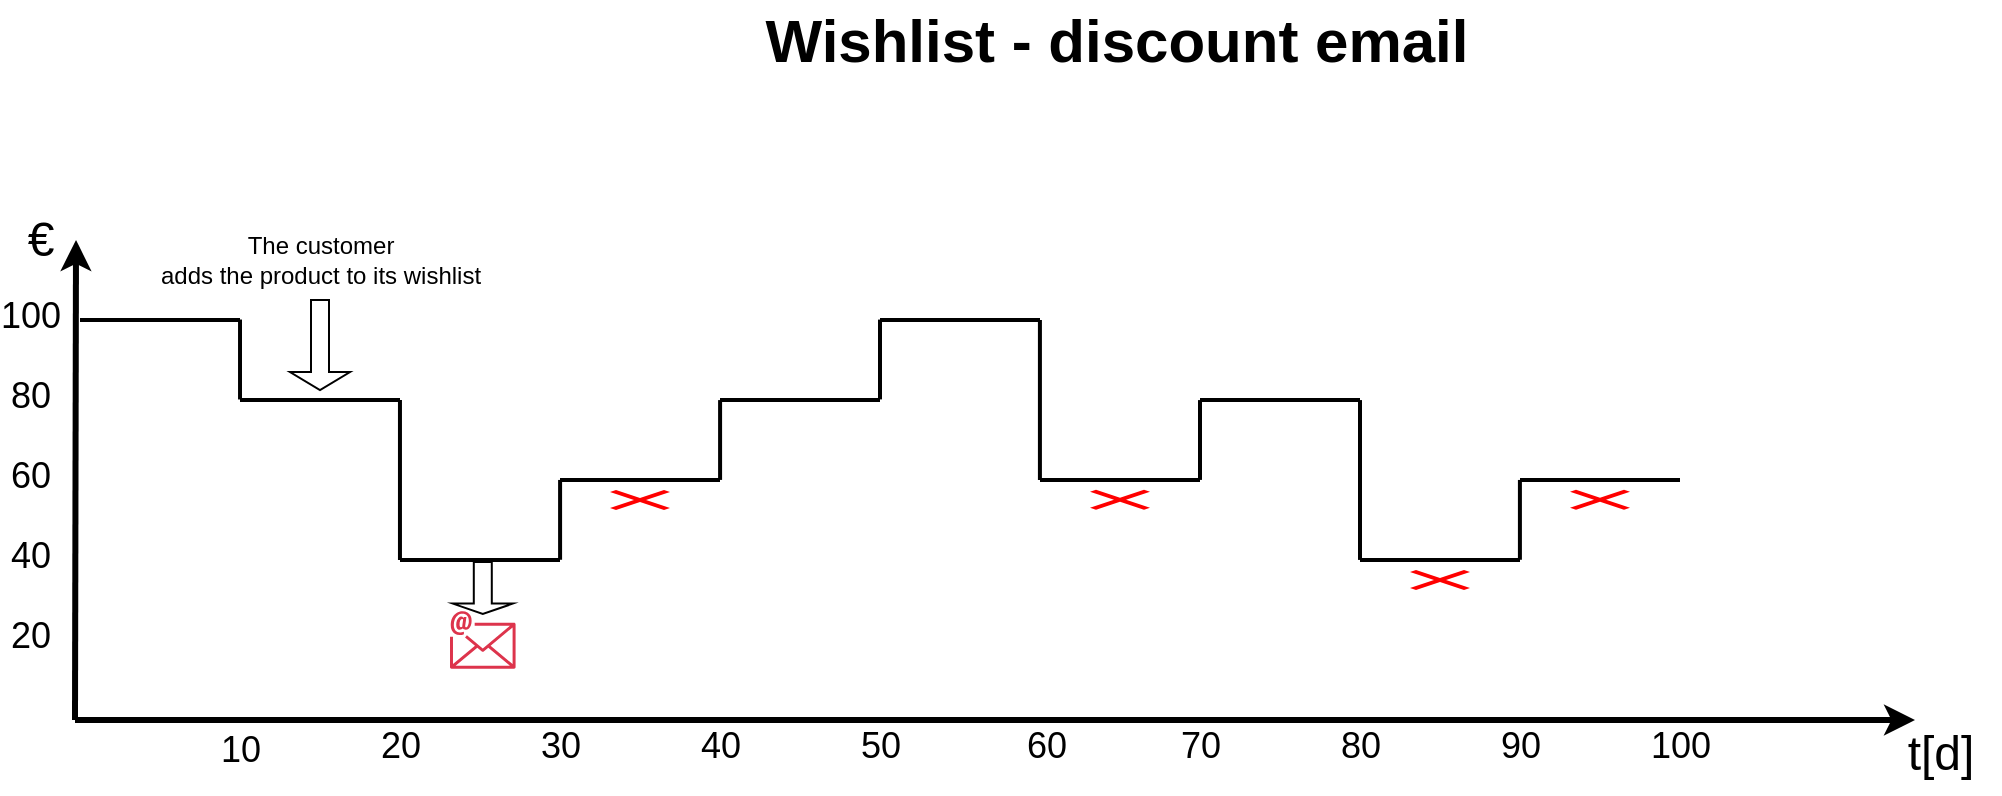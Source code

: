 <mxfile version="26.2.1">
  <diagram id="07fea595-8f29-1299-0266-81d95cde20df" name="Page-1">
    <mxGraphModel dx="-1311" dy="-379" grid="1" gridSize="10" guides="1" tooltips="1" connect="1" arrows="1" fold="1" page="1" pageScale="1" pageWidth="1169" pageHeight="827" background="none" math="0" shadow="0">
      <root>
        <mxCell id="0" />
        <mxCell id="1" parent="0" />
        <mxCell id="727" value="" style="edgeStyle=none;html=1;fontColor=#000000;strokeWidth=3;strokeColor=#000000;" parent="1" edge="1">
          <mxGeometry width="100" height="100" relative="1" as="geometry">
            <mxPoint x="2437.5" y="1200" as="sourcePoint" />
            <mxPoint x="2438" y="960" as="targetPoint" />
          </mxGeometry>
        </mxCell>
        <mxCell id="734" value="" style="edgeStyle=none;html=1;fontColor=#000000;strokeWidth=3;strokeColor=#000000;" parent="1" edge="1">
          <mxGeometry width="100" height="100" relative="1" as="geometry">
            <mxPoint x="2437.5" y="1200" as="sourcePoint" />
            <mxPoint x="3357.5" y="1200" as="targetPoint" />
          </mxGeometry>
        </mxCell>
        <mxCell id="736" value="10" style="text;spacingTop=-5;align=center;verticalAlign=middle;fontStyle=0;html=1;fontSize=18;points=[];strokeColor=none;" parent="1" vertex="1">
          <mxGeometry x="2460" y="1202" width="120" height="30" as="geometry" />
        </mxCell>
        <mxCell id="737" value="20" style="text;spacingTop=-5;align=center;verticalAlign=middle;fontStyle=0;html=1;fontSize=18;points=[];strokeColor=none;" parent="1" vertex="1">
          <mxGeometry x="2540" y="1200" width="120" height="30" as="geometry" />
        </mxCell>
        <mxCell id="738" value="30" style="text;spacingTop=-5;align=center;verticalAlign=middle;fontStyle=0;html=1;fontSize=18;points=[];strokeColor=none;" parent="1" vertex="1">
          <mxGeometry x="2620" y="1200" width="120" height="30" as="geometry" />
        </mxCell>
        <mxCell id="746" value="20" style="text;spacingTop=-5;align=center;verticalAlign=middle;fontStyle=0;html=1;fontSize=18;points=[]" parent="1" vertex="1">
          <mxGeometry x="2400" y="1150" width="30" height="20" as="geometry" />
        </mxCell>
        <mxCell id="749" value="Wishlist - discount email" style="text;spacingTop=-5;align=center;verticalAlign=middle;fontSize=30;fontStyle=1;html=1;points=[]" parent="1" vertex="1">
          <mxGeometry x="2552.5" y="840" width="810" height="45" as="geometry" />
        </mxCell>
        <mxCell id="752" value="40" style="text;spacingTop=-5;align=center;verticalAlign=middle;fontStyle=0;html=1;fontSize=18;points=[];strokeColor=none;" parent="1" vertex="1">
          <mxGeometry x="2700" y="1200" width="120" height="30" as="geometry" />
        </mxCell>
        <mxCell id="a5YcPVO9M3d51Q_ddzRe-755" value="&lt;font style=&quot;font-size: 24px;&quot;&gt;€&lt;/font&gt;" style="text;html=1;align=center;verticalAlign=middle;resizable=0;points=[];autosize=1;strokeColor=none;fillColor=none;" parent="1" vertex="1">
          <mxGeometry x="2400" y="940" width="40" height="40" as="geometry" />
        </mxCell>
        <mxCell id="a5YcPVO9M3d51Q_ddzRe-756" value="&lt;font style=&quot;font-size: 24px;&quot;&gt;t[d]&lt;/font&gt;" style="text;html=1;align=center;verticalAlign=middle;resizable=0;points=[];autosize=1;strokeColor=none;fillColor=none;" parent="1" vertex="1">
          <mxGeometry x="3340" y="1197" width="60" height="40" as="geometry" />
        </mxCell>
        <mxCell id="a5YcPVO9M3d51Q_ddzRe-757" value="50" style="text;spacingTop=-5;align=center;verticalAlign=middle;fontStyle=0;html=1;fontSize=18;points=[];strokeColor=none;" parent="1" vertex="1">
          <mxGeometry x="2780" y="1200" width="120" height="30" as="geometry" />
        </mxCell>
        <mxCell id="a5YcPVO9M3d51Q_ddzRe-758" value="60" style="text;spacingTop=-5;align=center;verticalAlign=middle;fontStyle=0;html=1;fontSize=18;points=[];strokeColor=none;" parent="1" vertex="1">
          <mxGeometry x="2863" y="1200" width="120" height="30" as="geometry" />
        </mxCell>
        <mxCell id="a5YcPVO9M3d51Q_ddzRe-759" value="70" style="text;spacingTop=-5;align=center;verticalAlign=middle;fontStyle=0;html=1;fontSize=18;points=[];strokeColor=none;" parent="1" vertex="1">
          <mxGeometry x="2940" y="1200" width="120" height="30" as="geometry" />
        </mxCell>
        <mxCell id="a5YcPVO9M3d51Q_ddzRe-760" value="80" style="text;spacingTop=-5;align=center;verticalAlign=middle;fontStyle=0;html=1;fontSize=18;points=[];strokeColor=none;" parent="1" vertex="1">
          <mxGeometry x="3020" y="1200" width="120" height="30" as="geometry" />
        </mxCell>
        <mxCell id="a5YcPVO9M3d51Q_ddzRe-761" value="90" style="text;spacingTop=-5;align=center;verticalAlign=middle;fontStyle=0;html=1;fontSize=18;points=[];strokeColor=none;" parent="1" vertex="1">
          <mxGeometry x="3100" y="1200" width="120" height="30" as="geometry" />
        </mxCell>
        <mxCell id="a5YcPVO9M3d51Q_ddzRe-762" value="100" style="text;spacingTop=-5;align=center;verticalAlign=middle;fontStyle=0;html=1;fontSize=18;points=[];strokeColor=none;" parent="1" vertex="1">
          <mxGeometry x="3180" y="1200" width="120" height="30" as="geometry" />
        </mxCell>
        <mxCell id="a5YcPVO9M3d51Q_ddzRe-763" value="40" style="text;spacingTop=-5;align=center;verticalAlign=middle;fontStyle=0;html=1;fontSize=18;points=[]" parent="1" vertex="1">
          <mxGeometry x="2400" y="1110" width="30" height="20" as="geometry" />
        </mxCell>
        <mxCell id="a5YcPVO9M3d51Q_ddzRe-764" value="60" style="text;spacingTop=-5;align=center;verticalAlign=middle;fontStyle=0;html=1;fontSize=18;points=[]" parent="1" vertex="1">
          <mxGeometry x="2400" y="1070" width="30" height="20" as="geometry" />
        </mxCell>
        <mxCell id="a5YcPVO9M3d51Q_ddzRe-765" value="80" style="text;spacingTop=-5;align=center;verticalAlign=middle;fontStyle=0;html=1;fontSize=18;points=[]" parent="1" vertex="1">
          <mxGeometry x="2400" y="1030" width="30" height="20" as="geometry" />
        </mxCell>
        <mxCell id="a5YcPVO9M3d51Q_ddzRe-766" value="100" style="text;spacingTop=-5;align=center;verticalAlign=middle;fontStyle=0;html=1;fontSize=18;points=[]" parent="1" vertex="1">
          <mxGeometry x="2400" y="990" width="30" height="20" as="geometry" />
        </mxCell>
        <mxCell id="a5YcPVO9M3d51Q_ddzRe-767" value="" style="line;strokeWidth=2;html=1;" parent="1" vertex="1">
          <mxGeometry x="2440" y="995" width="80" height="10" as="geometry" />
        </mxCell>
        <mxCell id="a5YcPVO9M3d51Q_ddzRe-768" value="" style="line;strokeWidth=2;html=1;" parent="1" vertex="1">
          <mxGeometry x="2520" y="1035" width="80" height="10" as="geometry" />
        </mxCell>
        <mxCell id="a5YcPVO9M3d51Q_ddzRe-770" value="" style="line;strokeWidth=2;html=1;" parent="1" vertex="1">
          <mxGeometry x="2600" y="1115" width="80" height="10" as="geometry" />
        </mxCell>
        <mxCell id="a5YcPVO9M3d51Q_ddzRe-771" value="" style="line;strokeWidth=2;html=1;" parent="1" vertex="1">
          <mxGeometry x="2680" y="1075" width="80" height="10" as="geometry" />
        </mxCell>
        <mxCell id="a5YcPVO9M3d51Q_ddzRe-772" value="" style="line;strokeWidth=2;html=1;" parent="1" vertex="1">
          <mxGeometry x="2760" y="1035" width="80" height="10" as="geometry" />
        </mxCell>
        <mxCell id="a5YcPVO9M3d51Q_ddzRe-774" value="" style="line;strokeWidth=2;html=1;" parent="1" vertex="1">
          <mxGeometry x="2840" y="995" width="80" height="10" as="geometry" />
        </mxCell>
        <mxCell id="a5YcPVO9M3d51Q_ddzRe-775" value="" style="line;strokeWidth=2;html=1;" parent="1" vertex="1">
          <mxGeometry x="2920" y="1075" width="80" height="10" as="geometry" />
        </mxCell>
        <mxCell id="a5YcPVO9M3d51Q_ddzRe-776" value="" style="line;strokeWidth=2;html=1;" parent="1" vertex="1">
          <mxGeometry x="3000" y="1027.5" width="80" height="25" as="geometry" />
        </mxCell>
        <mxCell id="a5YcPVO9M3d51Q_ddzRe-777" value="" style="line;strokeWidth=2;html=1;" parent="1" vertex="1">
          <mxGeometry x="3080" y="1115" width="80" height="10" as="geometry" />
        </mxCell>
        <mxCell id="a5YcPVO9M3d51Q_ddzRe-778" value="" style="line;strokeWidth=2;html=1;" parent="1" vertex="1">
          <mxGeometry x="3160" y="1075" width="80" height="10" as="geometry" />
        </mxCell>
        <mxCell id="a5YcPVO9M3d51Q_ddzRe-780" value="" style="shape=singleArrow;direction=south;whiteSpace=wrap;html=1;" parent="1" vertex="1">
          <mxGeometry x="2545" y="990" width="30" height="45" as="geometry" />
        </mxCell>
        <mxCell id="a5YcPVO9M3d51Q_ddzRe-783" value="The customer&lt;div&gt;adds the product to its wishlist&lt;/div&gt;" style="text;html=1;align=center;verticalAlign=middle;resizable=0;points=[];autosize=1;strokeColor=none;fillColor=none;" parent="1" vertex="1">
          <mxGeometry x="2470" y="950" width="180" height="40" as="geometry" />
        </mxCell>
        <mxCell id="a5YcPVO9M3d51Q_ddzRe-785" value="" style="line;strokeWidth=2;html=1;rotation=90;" parent="1" vertex="1">
          <mxGeometry x="2500.03" y="1014.75" width="39.97" height="10" as="geometry" />
        </mxCell>
        <mxCell id="a5YcPVO9M3d51Q_ddzRe-786" value="" style="line;strokeWidth=2;html=1;rotation=90;" parent="1" vertex="1">
          <mxGeometry x="2560.02" y="1074.99" width="79.92" height="10" as="geometry" />
        </mxCell>
        <mxCell id="a5YcPVO9M3d51Q_ddzRe-787" value="" style="line;strokeWidth=2;html=1;rotation=90;" parent="1" vertex="1">
          <mxGeometry x="2660.09" y="1094.93" width="39.91" height="10" as="geometry" />
        </mxCell>
        <mxCell id="a5YcPVO9M3d51Q_ddzRe-788" value="" style="line;strokeWidth=2;html=1;rotation=90;" parent="1" vertex="1">
          <mxGeometry x="2740.09" y="1052.5" width="39.91" height="15" as="geometry" />
        </mxCell>
        <mxCell id="a5YcPVO9M3d51Q_ddzRe-789" value="" style="line;strokeWidth=2;html=1;rotation=90;" parent="1" vertex="1">
          <mxGeometry x="2820.04" y="1014.75" width="39.91" height="10" as="geometry" />
        </mxCell>
        <mxCell id="a5YcPVO9M3d51Q_ddzRe-790" value="" style="line;strokeWidth=2;html=1;rotation=90;" parent="1" vertex="1">
          <mxGeometry x="2980.04" y="1052.5" width="39.91" height="15" as="geometry" />
        </mxCell>
        <mxCell id="a5YcPVO9M3d51Q_ddzRe-791" value="" style="line;strokeWidth=2;html=1;rotation=90;" parent="1" vertex="1">
          <mxGeometry x="3140" y="1094.93" width="39.91" height="10" as="geometry" />
        </mxCell>
        <mxCell id="a5YcPVO9M3d51Q_ddzRe-792" value="" style="line;strokeWidth=2;html=1;rotation=90;" parent="1" vertex="1">
          <mxGeometry x="2880" y="1035" width="79.92" height="10" as="geometry" />
        </mxCell>
        <mxCell id="a5YcPVO9M3d51Q_ddzRe-793" value="" style="line;strokeWidth=2;html=1;rotation=90;" parent="1" vertex="1">
          <mxGeometry x="3040.04" y="1075" width="79.92" height="10" as="geometry" />
        </mxCell>
        <mxCell id="a5YcPVO9M3d51Q_ddzRe-794" value="" style="sketch=0;outlineConnect=0;fontColor=#232F3E;gradientColor=none;fillColor=#DD344C;strokeColor=none;dashed=0;verticalLabelPosition=bottom;verticalAlign=top;align=center;html=1;fontSize=12;fontStyle=0;aspect=fixed;shape=mxgraph.aws4.email;" parent="1" vertex="1">
          <mxGeometry x="2625" y="1145.5" width="32.79" height="29" as="geometry" />
        </mxCell>
        <mxCell id="a5YcPVO9M3d51Q_ddzRe-795" value="" style="shape=singleArrow;direction=south;whiteSpace=wrap;html=1;" parent="1" vertex="1">
          <mxGeometry x="2626.4" y="1121" width="30" height="26" as="geometry" />
        </mxCell>
        <mxCell id="a5YcPVO9M3d51Q_ddzRe-797" value="" style="shape=mxgraph.mockup.markup.redX;fillColor=#ff0000;html=1;shadow=0;whiteSpace=wrap;strokeColor=none;" parent="1" vertex="1">
          <mxGeometry x="2705" y="1085" width="30" height="10" as="geometry" />
        </mxCell>
        <mxCell id="a5YcPVO9M3d51Q_ddzRe-800" value="" style="shape=mxgraph.mockup.markup.redX;fillColor=#ff0000;html=1;shadow=0;whiteSpace=wrap;strokeColor=none;" parent="1" vertex="1">
          <mxGeometry x="2945" y="1084.93" width="30" height="10" as="geometry" />
        </mxCell>
        <mxCell id="a5YcPVO9M3d51Q_ddzRe-801" value="" style="shape=mxgraph.mockup.markup.redX;fillColor=#ff0000;html=1;shadow=0;whiteSpace=wrap;strokeColor=none;" parent="1" vertex="1">
          <mxGeometry x="3105" y="1125" width="30" height="10" as="geometry" />
        </mxCell>
        <mxCell id="a5YcPVO9M3d51Q_ddzRe-802" value="" style="shape=mxgraph.mockup.markup.redX;fillColor=#ff0000;html=1;shadow=0;whiteSpace=wrap;strokeColor=none;" parent="1" vertex="1">
          <mxGeometry x="3185" y="1084.93" width="30" height="10" as="geometry" />
        </mxCell>
      </root>
    </mxGraphModel>
  </diagram>
</mxfile>
